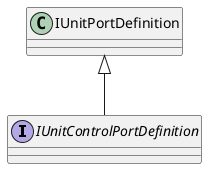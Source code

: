 @startuml
interface IUnitControlPortDefinition {
}
IUnitPortDefinition <|-- IUnitControlPortDefinition
@enduml
